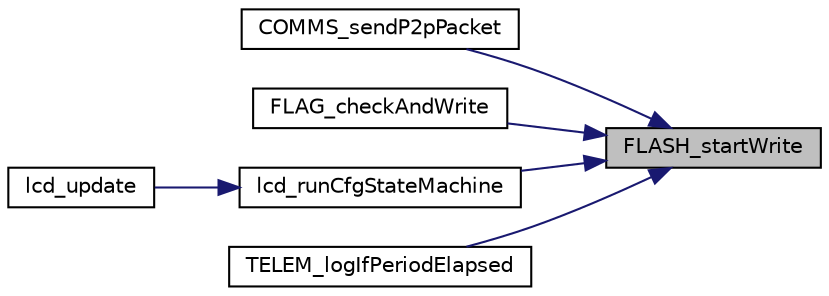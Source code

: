 digraph "FLASH_startWrite"
{
 // LATEX_PDF_SIZE
  edge [fontname="Helvetica",fontsize="10",labelfontname="Helvetica",labelfontsize="10"];
  node [fontname="Helvetica",fontsize="10",shape=record];
  rankdir="RL";
  Node1 [label="FLASH_startWrite",height=0.2,width=0.4,color="black", fillcolor="grey75", style="filled", fontcolor="black",tooltip=" "];
  Node1 -> Node2 [dir="back",color="midnightblue",fontsize="10",style="solid"];
  Node2 [label="COMMS_sendP2pPacket",height=0.2,width=0.4,color="black", fillcolor="white", style="filled",URL="$comms_8h.html#ae608251767f8874da555de658b13c8a5",tooltip=" "];
  Node1 -> Node3 [dir="back",color="midnightblue",fontsize="10",style="solid"];
  Node3 [label="FLAG_checkAndWrite",height=0.2,width=0.4,color="black", fillcolor="white", style="filled",URL="$flag_8h.html#ab3ff960238742c47ed6d322b0a18b8f2",tooltip=" "];
  Node1 -> Node4 [dir="back",color="midnightblue",fontsize="10",style="solid"];
  Node4 [label="lcd_runCfgStateMachine",height=0.2,width=0.4,color="black", fillcolor="white", style="filled",URL="$lcd_8h.html#a2b2e8fa3174ac937df7348c83cfc53b8",tooltip=" "];
  Node4 -> Node5 [dir="back",color="midnightblue",fontsize="10",style="solid"];
  Node5 [label="lcd_update",height=0.2,width=0.4,color="black", fillcolor="white", style="filled",URL="$lcd_8h.html#adf0a5938f7bf89fe5cec5d7275a73d1e",tooltip=" "];
  Node1 -> Node6 [dir="back",color="midnightblue",fontsize="10",style="solid"];
  Node6 [label="TELEM_logIfPeriodElapsed",height=0.2,width=0.4,color="black", fillcolor="white", style="filled",URL="$telem_8h.html#a9f550e8c8aa1e16bc76a88dc19962633",tooltip=" "];
}
